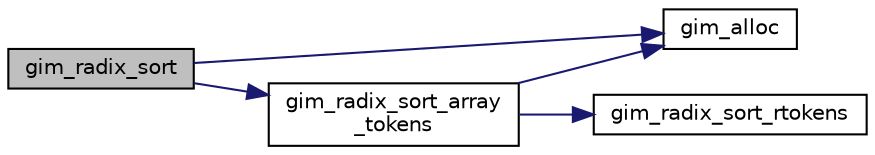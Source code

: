 digraph "gim_radix_sort"
{
  edge [fontname="Helvetica",fontsize="10",labelfontname="Helvetica",labelfontsize="10"];
  node [fontname="Helvetica",fontsize="10",shape=record];
  rankdir="LR";
  Node1 [label="gim_radix_sort",height=0.2,width=0.4,color="black", fillcolor="grey75", style="filled", fontcolor="black"];
  Node1 -> Node2 [color="midnightblue",fontsize="10",style="solid",fontname="Helvetica"];
  Node2 [label="gim_alloc",height=0.2,width=0.4,color="black", fillcolor="white", style="filled",URL="$gim__memory_8h.html#abbd1086b0e4b8c13c44b9404b052ae56",tooltip="Standar Memory functions. "];
  Node1 -> Node3 [color="midnightblue",fontsize="10",style="solid",fontname="Helvetica"];
  Node3 [label="gim_radix_sort_array\l_tokens",height=0.2,width=0.4,color="black", fillcolor="white", style="filled",URL="$gim__radixsort_8h.html#a4cf937eb4b0d6dc38fd963dfe5629606",tooltip="Get the sorted tokens from an array. For generic use. Tokens are IRR_RSORT_TOKEN. ..."];
  Node3 -> Node2 [color="midnightblue",fontsize="10",style="solid",fontname="Helvetica"];
  Node3 -> Node4 [color="midnightblue",fontsize="10",style="solid",fontname="Helvetica"];
  Node4 [label="gim_radix_sort_rtokens",height=0.2,width=0.4,color="black", fillcolor="white", style="filled",URL="$gim__radixsort_8h.html#a7465b49642a34b13aaaf84bc5b38ab67",tooltip="Radix sort for unsigned integer keys. "];
}
